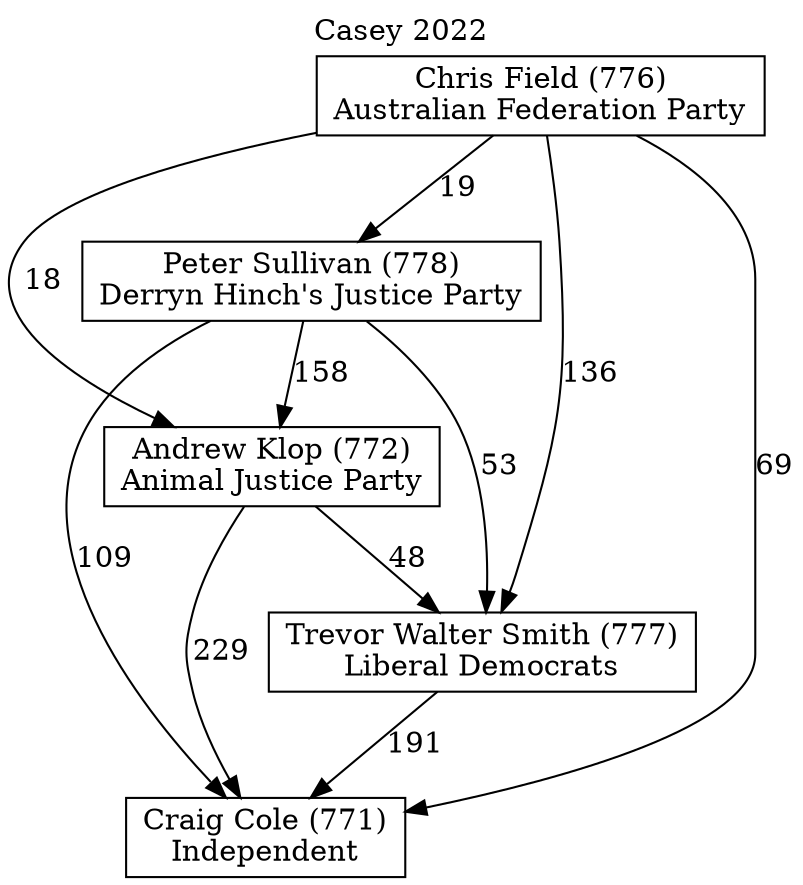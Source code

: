 // House preference flow
digraph "Craig Cole (771)_Casey_2022" {
	graph [label="Casey 2022" labelloc=t mclimit=10]
	node [shape=box]
	"Trevor Walter Smith (777)" [label="Trevor Walter Smith (777)
Liberal Democrats"]
	"Chris Field (776)" [label="Chris Field (776)
Australian Federation Party"]
	"Peter Sullivan (778)" [label="Peter Sullivan (778)
Derryn Hinch's Justice Party"]
	"Andrew Klop (772)" [label="Andrew Klop (772)
Animal Justice Party"]
	"Craig Cole (771)" [label="Craig Cole (771)
Independent"]
	"Chris Field (776)" -> "Peter Sullivan (778)" [label=19]
	"Peter Sullivan (778)" -> "Craig Cole (771)" [label=109]
	"Peter Sullivan (778)" -> "Trevor Walter Smith (777)" [label=53]
	"Chris Field (776)" -> "Trevor Walter Smith (777)" [label=136]
	"Chris Field (776)" -> "Andrew Klop (772)" [label=18]
	"Andrew Klop (772)" -> "Craig Cole (771)" [label=229]
	"Chris Field (776)" -> "Craig Cole (771)" [label=69]
	"Trevor Walter Smith (777)" -> "Craig Cole (771)" [label=191]
	"Peter Sullivan (778)" -> "Andrew Klop (772)" [label=158]
	"Andrew Klop (772)" -> "Trevor Walter Smith (777)" [label=48]
}
